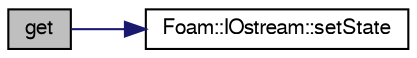 digraph "get"
{
  bgcolor="transparent";
  edge [fontname="FreeSans",fontsize="10",labelfontname="FreeSans",labelfontsize="10"];
  node [fontname="FreeSans",fontsize="10",shape=record];
  rankdir="LR";
  Node4993 [label="get",height=0.2,width=0.4,color="black", fillcolor="grey75", style="filled", fontcolor="black"];
  Node4993 -> Node4994 [color="midnightblue",fontsize="10",style="solid",fontname="FreeSans"];
  Node4994 [label="Foam::IOstream::setState",height=0.2,width=0.4,color="black",URL="$a26226.html#a51188247e01c19b4d92ee8c9f3774b8e",tooltip="Set stream state. "];
}

